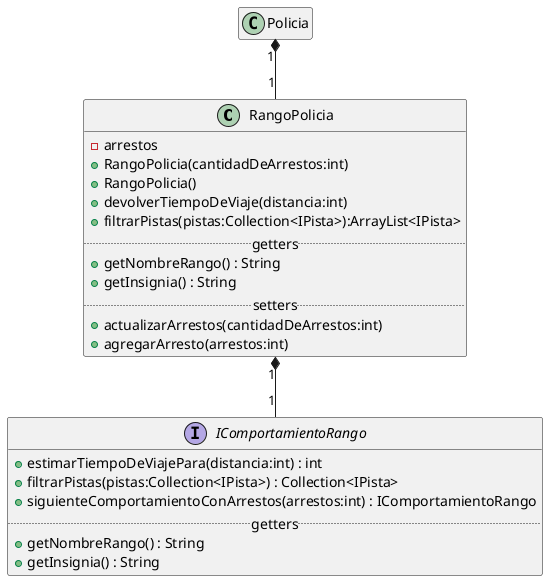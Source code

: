 @startuml RangoPolicia_interfaz
hide empty members

class RangoPolicia {
    - arrestos
    + RangoPolicia(cantidadDeArrestos:int)
    + RangoPolicia()
    + devolverTiempoDeViaje(distancia:int)
    + filtrarPistas(pistas:Collection<IPista>):ArrayList<IPista>
    .. getters ..
    + getNombreRango() : String
    + getInsignia() : String
    .. setters ..
    + actualizarArrestos(cantidadDeArrestos:int)
    + agregarArresto(arrestos:int)
}
interface IComportamientoRango {
    + estimarTiempoDeViajePara(distancia:int) : int
    + filtrarPistas(pistas:Collection<IPista>) : Collection<IPista>
    + siguienteComportamientoConArrestos(arrestos:int) : IComportamientoRango
    .. getters ..
    + getNombreRango() : String
    + getInsignia() : String
}

Policia "1" *-- "1" RangoPolicia
RangoPolicia "1" *-- "1" IComportamientoRango
@enduml
